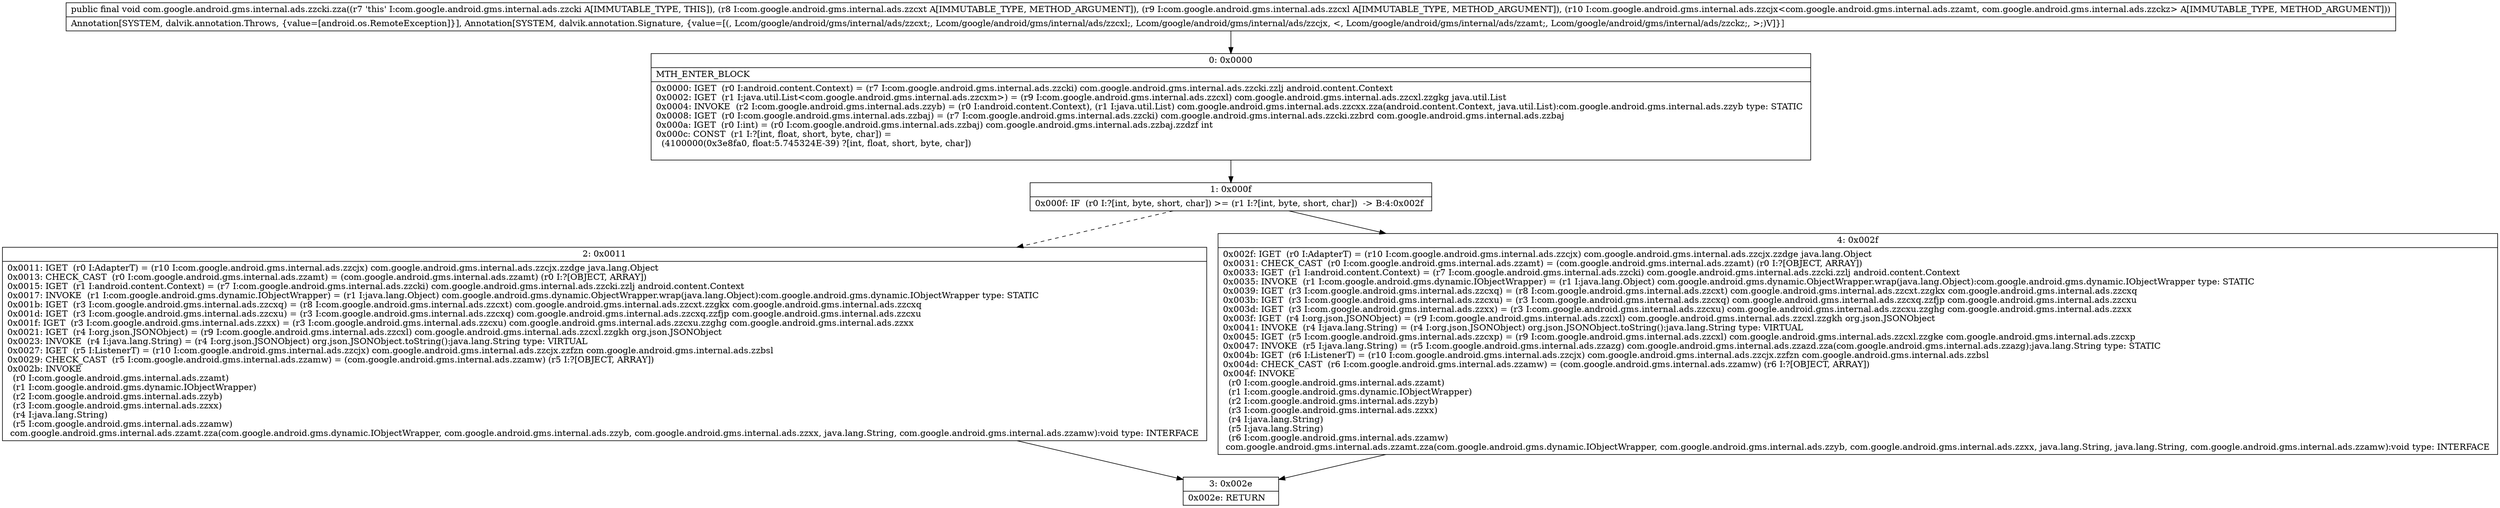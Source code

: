 digraph "CFG forcom.google.android.gms.internal.ads.zzcki.zza(Lcom\/google\/android\/gms\/internal\/ads\/zzcxt;Lcom\/google\/android\/gms\/internal\/ads\/zzcxl;Lcom\/google\/android\/gms\/internal\/ads\/zzcjx;)V" {
Node_0 [shape=record,label="{0\:\ 0x0000|MTH_ENTER_BLOCK\l|0x0000: IGET  (r0 I:android.content.Context) = (r7 I:com.google.android.gms.internal.ads.zzcki) com.google.android.gms.internal.ads.zzcki.zzlj android.content.Context \l0x0002: IGET  (r1 I:java.util.List\<com.google.android.gms.internal.ads.zzcxm\>) = (r9 I:com.google.android.gms.internal.ads.zzcxl) com.google.android.gms.internal.ads.zzcxl.zzgkg java.util.List \l0x0004: INVOKE  (r2 I:com.google.android.gms.internal.ads.zzyb) = (r0 I:android.content.Context), (r1 I:java.util.List) com.google.android.gms.internal.ads.zzcxx.zza(android.content.Context, java.util.List):com.google.android.gms.internal.ads.zzyb type: STATIC \l0x0008: IGET  (r0 I:com.google.android.gms.internal.ads.zzbaj) = (r7 I:com.google.android.gms.internal.ads.zzcki) com.google.android.gms.internal.ads.zzcki.zzbrd com.google.android.gms.internal.ads.zzbaj \l0x000a: IGET  (r0 I:int) = (r0 I:com.google.android.gms.internal.ads.zzbaj) com.google.android.gms.internal.ads.zzbaj.zzdzf int \l0x000c: CONST  (r1 I:?[int, float, short, byte, char]) = \l  (4100000(0x3e8fa0, float:5.745324E\-39) ?[int, float, short, byte, char])\l \l}"];
Node_1 [shape=record,label="{1\:\ 0x000f|0x000f: IF  (r0 I:?[int, byte, short, char]) \>= (r1 I:?[int, byte, short, char])  \-\> B:4:0x002f \l}"];
Node_2 [shape=record,label="{2\:\ 0x0011|0x0011: IGET  (r0 I:AdapterT) = (r10 I:com.google.android.gms.internal.ads.zzcjx) com.google.android.gms.internal.ads.zzcjx.zzdge java.lang.Object \l0x0013: CHECK_CAST  (r0 I:com.google.android.gms.internal.ads.zzamt) = (com.google.android.gms.internal.ads.zzamt) (r0 I:?[OBJECT, ARRAY]) \l0x0015: IGET  (r1 I:android.content.Context) = (r7 I:com.google.android.gms.internal.ads.zzcki) com.google.android.gms.internal.ads.zzcki.zzlj android.content.Context \l0x0017: INVOKE  (r1 I:com.google.android.gms.dynamic.IObjectWrapper) = (r1 I:java.lang.Object) com.google.android.gms.dynamic.ObjectWrapper.wrap(java.lang.Object):com.google.android.gms.dynamic.IObjectWrapper type: STATIC \l0x001b: IGET  (r3 I:com.google.android.gms.internal.ads.zzcxq) = (r8 I:com.google.android.gms.internal.ads.zzcxt) com.google.android.gms.internal.ads.zzcxt.zzgkx com.google.android.gms.internal.ads.zzcxq \l0x001d: IGET  (r3 I:com.google.android.gms.internal.ads.zzcxu) = (r3 I:com.google.android.gms.internal.ads.zzcxq) com.google.android.gms.internal.ads.zzcxq.zzfjp com.google.android.gms.internal.ads.zzcxu \l0x001f: IGET  (r3 I:com.google.android.gms.internal.ads.zzxx) = (r3 I:com.google.android.gms.internal.ads.zzcxu) com.google.android.gms.internal.ads.zzcxu.zzghg com.google.android.gms.internal.ads.zzxx \l0x0021: IGET  (r4 I:org.json.JSONObject) = (r9 I:com.google.android.gms.internal.ads.zzcxl) com.google.android.gms.internal.ads.zzcxl.zzgkh org.json.JSONObject \l0x0023: INVOKE  (r4 I:java.lang.String) = (r4 I:org.json.JSONObject) org.json.JSONObject.toString():java.lang.String type: VIRTUAL \l0x0027: IGET  (r5 I:ListenerT) = (r10 I:com.google.android.gms.internal.ads.zzcjx) com.google.android.gms.internal.ads.zzcjx.zzfzn com.google.android.gms.internal.ads.zzbsl \l0x0029: CHECK_CAST  (r5 I:com.google.android.gms.internal.ads.zzamw) = (com.google.android.gms.internal.ads.zzamw) (r5 I:?[OBJECT, ARRAY]) \l0x002b: INVOKE  \l  (r0 I:com.google.android.gms.internal.ads.zzamt)\l  (r1 I:com.google.android.gms.dynamic.IObjectWrapper)\l  (r2 I:com.google.android.gms.internal.ads.zzyb)\l  (r3 I:com.google.android.gms.internal.ads.zzxx)\l  (r4 I:java.lang.String)\l  (r5 I:com.google.android.gms.internal.ads.zzamw)\l com.google.android.gms.internal.ads.zzamt.zza(com.google.android.gms.dynamic.IObjectWrapper, com.google.android.gms.internal.ads.zzyb, com.google.android.gms.internal.ads.zzxx, java.lang.String, com.google.android.gms.internal.ads.zzamw):void type: INTERFACE \l}"];
Node_3 [shape=record,label="{3\:\ 0x002e|0x002e: RETURN   \l}"];
Node_4 [shape=record,label="{4\:\ 0x002f|0x002f: IGET  (r0 I:AdapterT) = (r10 I:com.google.android.gms.internal.ads.zzcjx) com.google.android.gms.internal.ads.zzcjx.zzdge java.lang.Object \l0x0031: CHECK_CAST  (r0 I:com.google.android.gms.internal.ads.zzamt) = (com.google.android.gms.internal.ads.zzamt) (r0 I:?[OBJECT, ARRAY]) \l0x0033: IGET  (r1 I:android.content.Context) = (r7 I:com.google.android.gms.internal.ads.zzcki) com.google.android.gms.internal.ads.zzcki.zzlj android.content.Context \l0x0035: INVOKE  (r1 I:com.google.android.gms.dynamic.IObjectWrapper) = (r1 I:java.lang.Object) com.google.android.gms.dynamic.ObjectWrapper.wrap(java.lang.Object):com.google.android.gms.dynamic.IObjectWrapper type: STATIC \l0x0039: IGET  (r3 I:com.google.android.gms.internal.ads.zzcxq) = (r8 I:com.google.android.gms.internal.ads.zzcxt) com.google.android.gms.internal.ads.zzcxt.zzgkx com.google.android.gms.internal.ads.zzcxq \l0x003b: IGET  (r3 I:com.google.android.gms.internal.ads.zzcxu) = (r3 I:com.google.android.gms.internal.ads.zzcxq) com.google.android.gms.internal.ads.zzcxq.zzfjp com.google.android.gms.internal.ads.zzcxu \l0x003d: IGET  (r3 I:com.google.android.gms.internal.ads.zzxx) = (r3 I:com.google.android.gms.internal.ads.zzcxu) com.google.android.gms.internal.ads.zzcxu.zzghg com.google.android.gms.internal.ads.zzxx \l0x003f: IGET  (r4 I:org.json.JSONObject) = (r9 I:com.google.android.gms.internal.ads.zzcxl) com.google.android.gms.internal.ads.zzcxl.zzgkh org.json.JSONObject \l0x0041: INVOKE  (r4 I:java.lang.String) = (r4 I:org.json.JSONObject) org.json.JSONObject.toString():java.lang.String type: VIRTUAL \l0x0045: IGET  (r5 I:com.google.android.gms.internal.ads.zzcxp) = (r9 I:com.google.android.gms.internal.ads.zzcxl) com.google.android.gms.internal.ads.zzcxl.zzgke com.google.android.gms.internal.ads.zzcxp \l0x0047: INVOKE  (r5 I:java.lang.String) = (r5 I:com.google.android.gms.internal.ads.zzazg) com.google.android.gms.internal.ads.zzazd.zza(com.google.android.gms.internal.ads.zzazg):java.lang.String type: STATIC \l0x004b: IGET  (r6 I:ListenerT) = (r10 I:com.google.android.gms.internal.ads.zzcjx) com.google.android.gms.internal.ads.zzcjx.zzfzn com.google.android.gms.internal.ads.zzbsl \l0x004d: CHECK_CAST  (r6 I:com.google.android.gms.internal.ads.zzamw) = (com.google.android.gms.internal.ads.zzamw) (r6 I:?[OBJECT, ARRAY]) \l0x004f: INVOKE  \l  (r0 I:com.google.android.gms.internal.ads.zzamt)\l  (r1 I:com.google.android.gms.dynamic.IObjectWrapper)\l  (r2 I:com.google.android.gms.internal.ads.zzyb)\l  (r3 I:com.google.android.gms.internal.ads.zzxx)\l  (r4 I:java.lang.String)\l  (r5 I:java.lang.String)\l  (r6 I:com.google.android.gms.internal.ads.zzamw)\l com.google.android.gms.internal.ads.zzamt.zza(com.google.android.gms.dynamic.IObjectWrapper, com.google.android.gms.internal.ads.zzyb, com.google.android.gms.internal.ads.zzxx, java.lang.String, java.lang.String, com.google.android.gms.internal.ads.zzamw):void type: INTERFACE \l}"];
MethodNode[shape=record,label="{public final void com.google.android.gms.internal.ads.zzcki.zza((r7 'this' I:com.google.android.gms.internal.ads.zzcki A[IMMUTABLE_TYPE, THIS]), (r8 I:com.google.android.gms.internal.ads.zzcxt A[IMMUTABLE_TYPE, METHOD_ARGUMENT]), (r9 I:com.google.android.gms.internal.ads.zzcxl A[IMMUTABLE_TYPE, METHOD_ARGUMENT]), (r10 I:com.google.android.gms.internal.ads.zzcjx\<com.google.android.gms.internal.ads.zzamt, com.google.android.gms.internal.ads.zzckz\> A[IMMUTABLE_TYPE, METHOD_ARGUMENT]))  | Annotation[SYSTEM, dalvik.annotation.Throws, \{value=[android.os.RemoteException]\}], Annotation[SYSTEM, dalvik.annotation.Signature, \{value=[(, Lcom\/google\/android\/gms\/internal\/ads\/zzcxt;, Lcom\/google\/android\/gms\/internal\/ads\/zzcxl;, Lcom\/google\/android\/gms\/internal\/ads\/zzcjx, \<, Lcom\/google\/android\/gms\/internal\/ads\/zzamt;, Lcom\/google\/android\/gms\/internal\/ads\/zzckz;, \>;)V]\}]\l}"];
MethodNode -> Node_0;
Node_0 -> Node_1;
Node_1 -> Node_2[style=dashed];
Node_1 -> Node_4;
Node_2 -> Node_3;
Node_4 -> Node_3;
}

